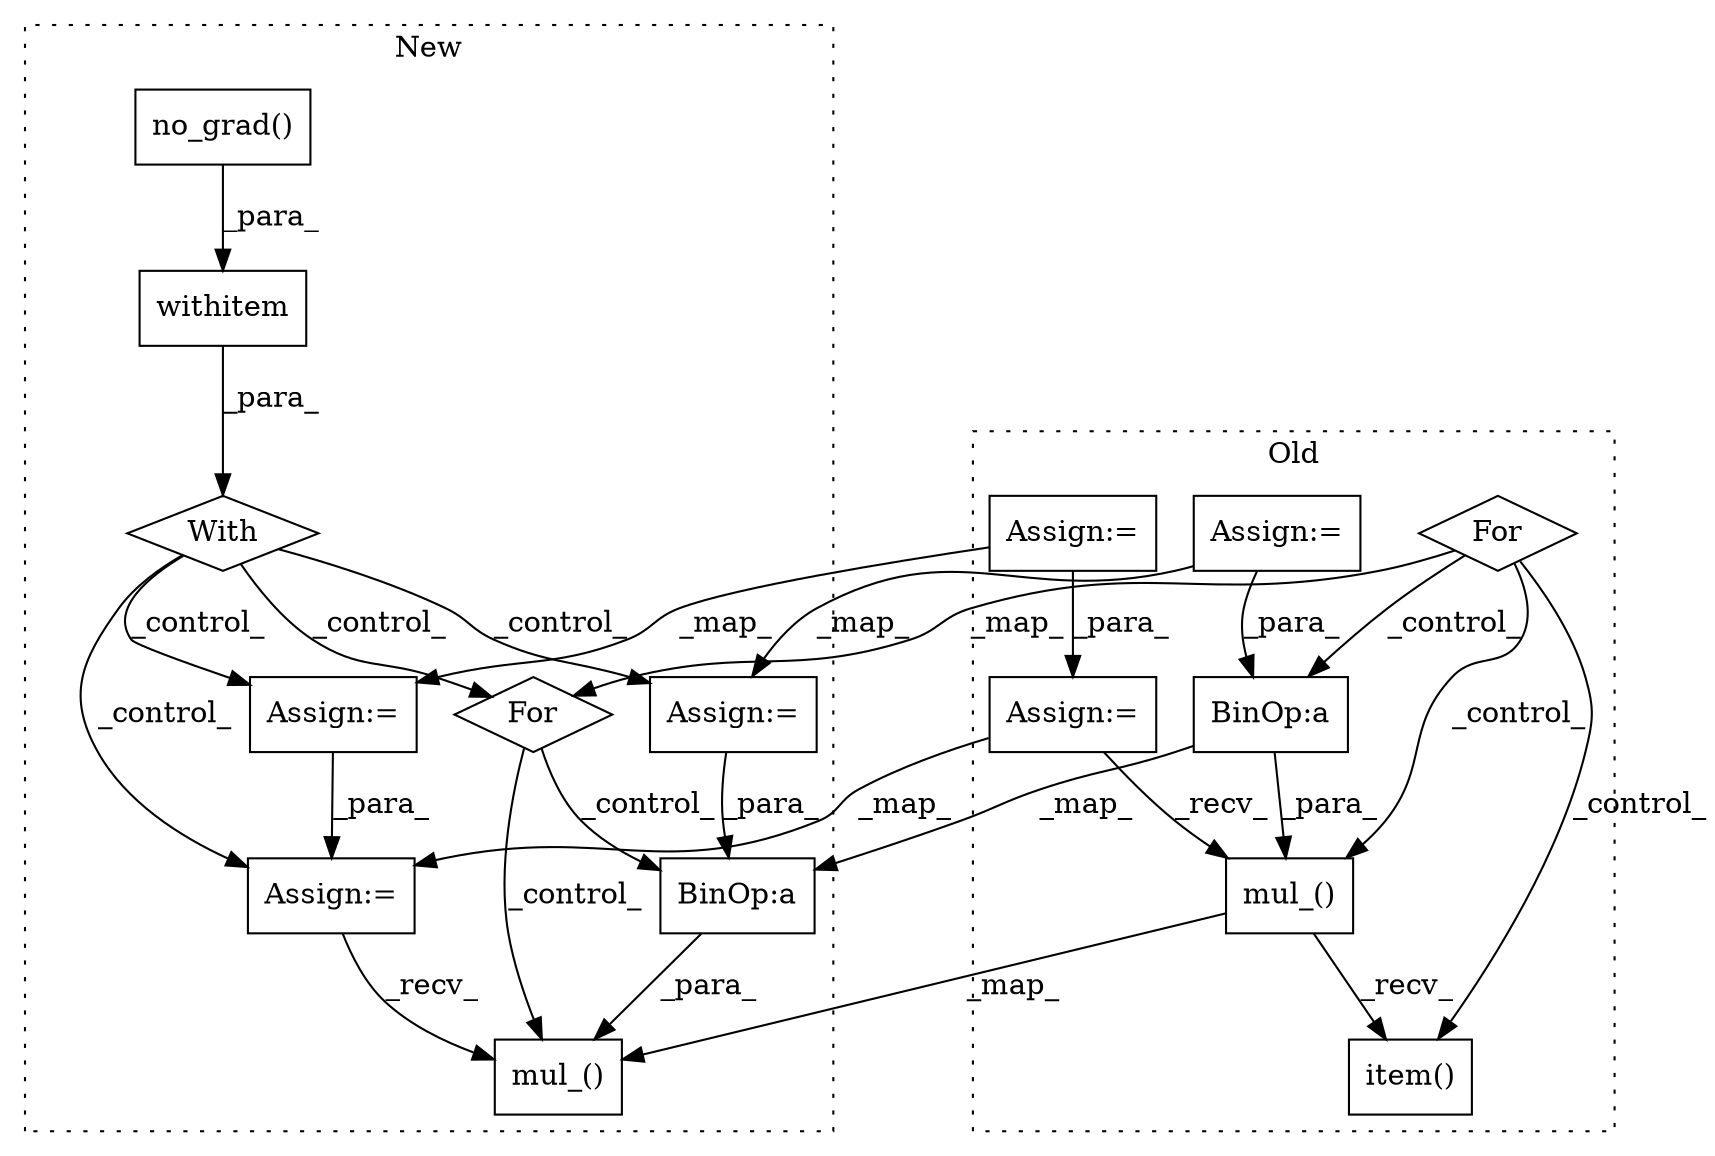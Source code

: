 digraph G {
subgraph cluster0 {
1 [label="item()" a="75" s="617" l="41" shape="box"];
5 [label="Assign:=" a="68" s="419" l="3" shape="box"];
6 [label="Assign:=" a="68" s="442" l="3" shape="box"];
8 [label="BinOp:a" a="82" s="637" l="3" shape="box"];
11 [label="For" a="107" s="510,523" l="4,10" shape="diamond"];
13 [label="mul_()" a="75" s="617,650" l="15,1" shape="box"];
15 [label="Assign:=" a="68" s="345" l="3" shape="box"];
label = "Old";
style="dotted";
}
subgraph cluster1 {
2 [label="With" a="39" s="259,269" l="5,20" shape="diamond"];
3 [label="withitem" a="49" s="264" l="5" shape="box"];
4 [label="Assign:=" a="68" s="406" l="3" shape="box"];
7 [label="Assign:=" a="68" s="433" l="3" shape="box"];
9 [label="BinOp:a" a="82" s="641" l="3" shape="box"];
10 [label="For" a="107" s="506,519" l="4,14" shape="diamond"];
12 [label="mul_()" a="75" s="621,654" l="15,1" shape="box"];
14 [label="no_grad()" a="75" s="264" l="15" shape="box"];
16 [label="Assign:=" a="68" s="324" l="3" shape="box"];
label = "New";
style="dotted";
}
2 -> 7 [label="_control_"];
2 -> 10 [label="_control_"];
2 -> 16 [label="_control_"];
2 -> 4 [label="_control_"];
3 -> 2 [label="_para_"];
4 -> 7 [label="_para_"];
5 -> 6 [label="_para_"];
5 -> 4 [label="_map_"];
6 -> 7 [label="_map_"];
6 -> 13 [label="_recv_"];
7 -> 12 [label="_recv_"];
8 -> 9 [label="_map_"];
8 -> 13 [label="_para_"];
9 -> 12 [label="_para_"];
10 -> 12 [label="_control_"];
10 -> 9 [label="_control_"];
11 -> 1 [label="_control_"];
11 -> 10 [label="_map_"];
11 -> 8 [label="_control_"];
11 -> 13 [label="_control_"];
13 -> 1 [label="_recv_"];
13 -> 12 [label="_map_"];
14 -> 3 [label="_para_"];
15 -> 8 [label="_para_"];
15 -> 16 [label="_map_"];
16 -> 9 [label="_para_"];
}
